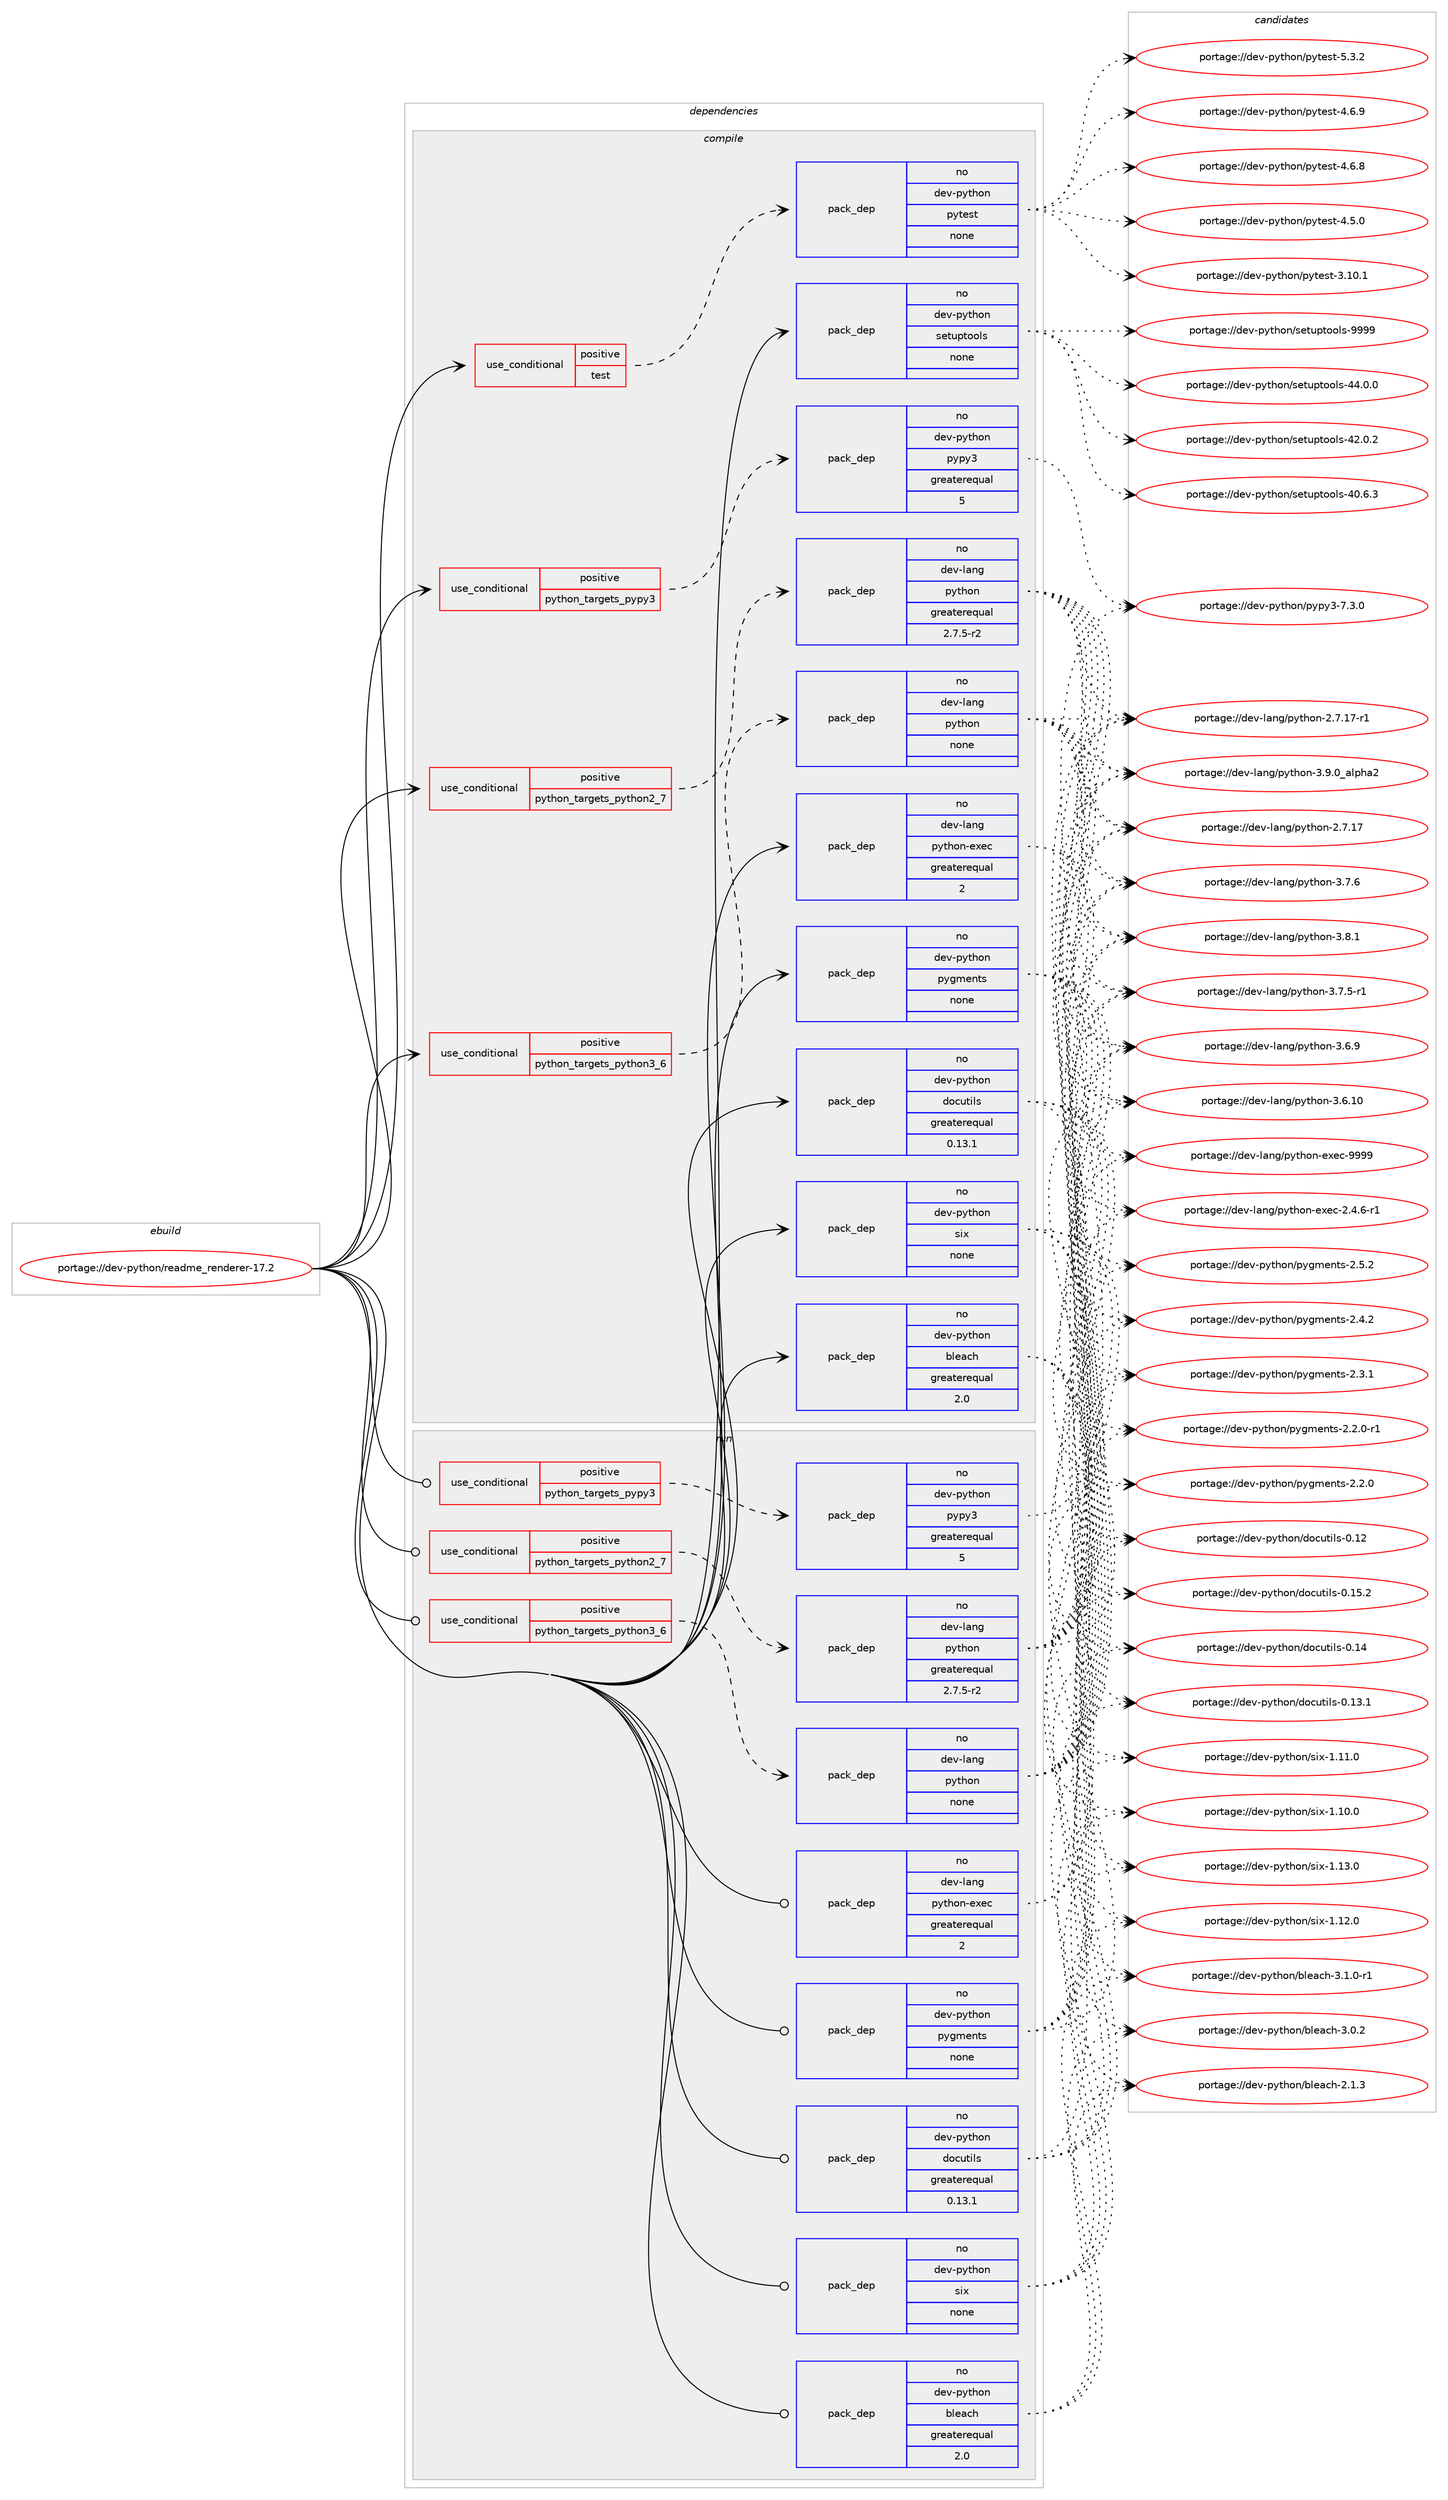digraph prolog {

# *************
# Graph options
# *************

newrank=true;
concentrate=true;
compound=true;
graph [rankdir=LR,fontname=Helvetica,fontsize=10,ranksep=1.5];#, ranksep=2.5, nodesep=0.2];
edge  [arrowhead=vee];
node  [fontname=Helvetica,fontsize=10];

# **********
# The ebuild
# **********

subgraph cluster_leftcol {
color=gray;
label=<<i>ebuild</i>>;
id [label="portage://dev-python/readme_renderer-17.2", color=red, width=4, href="../dev-python/readme_renderer-17.2.svg"];
}

# ****************
# The dependencies
# ****************

subgraph cluster_midcol {
color=gray;
label=<<i>dependencies</i>>;
subgraph cluster_compile {
fillcolor="#eeeeee";
style=filled;
label=<<i>compile</i>>;
subgraph cond106916 {
dependency428799 [label=<<TABLE BORDER="0" CELLBORDER="1" CELLSPACING="0" CELLPADDING="4"><TR><TD ROWSPAN="3" CELLPADDING="10">use_conditional</TD></TR><TR><TD>positive</TD></TR><TR><TD>python_targets_pypy3</TD></TR></TABLE>>, shape=none, color=red];
subgraph pack316983 {
dependency428800 [label=<<TABLE BORDER="0" CELLBORDER="1" CELLSPACING="0" CELLPADDING="4" WIDTH="220"><TR><TD ROWSPAN="6" CELLPADDING="30">pack_dep</TD></TR><TR><TD WIDTH="110">no</TD></TR><TR><TD>dev-python</TD></TR><TR><TD>pypy3</TD></TR><TR><TD>greaterequal</TD></TR><TR><TD>5</TD></TR></TABLE>>, shape=none, color=blue];
}
dependency428799:e -> dependency428800:w [weight=20,style="dashed",arrowhead="vee"];
}
id:e -> dependency428799:w [weight=20,style="solid",arrowhead="vee"];
subgraph cond106917 {
dependency428801 [label=<<TABLE BORDER="0" CELLBORDER="1" CELLSPACING="0" CELLPADDING="4"><TR><TD ROWSPAN="3" CELLPADDING="10">use_conditional</TD></TR><TR><TD>positive</TD></TR><TR><TD>python_targets_python2_7</TD></TR></TABLE>>, shape=none, color=red];
subgraph pack316984 {
dependency428802 [label=<<TABLE BORDER="0" CELLBORDER="1" CELLSPACING="0" CELLPADDING="4" WIDTH="220"><TR><TD ROWSPAN="6" CELLPADDING="30">pack_dep</TD></TR><TR><TD WIDTH="110">no</TD></TR><TR><TD>dev-lang</TD></TR><TR><TD>python</TD></TR><TR><TD>greaterequal</TD></TR><TR><TD>2.7.5-r2</TD></TR></TABLE>>, shape=none, color=blue];
}
dependency428801:e -> dependency428802:w [weight=20,style="dashed",arrowhead="vee"];
}
id:e -> dependency428801:w [weight=20,style="solid",arrowhead="vee"];
subgraph cond106918 {
dependency428803 [label=<<TABLE BORDER="0" CELLBORDER="1" CELLSPACING="0" CELLPADDING="4"><TR><TD ROWSPAN="3" CELLPADDING="10">use_conditional</TD></TR><TR><TD>positive</TD></TR><TR><TD>python_targets_python3_6</TD></TR></TABLE>>, shape=none, color=red];
subgraph pack316985 {
dependency428804 [label=<<TABLE BORDER="0" CELLBORDER="1" CELLSPACING="0" CELLPADDING="4" WIDTH="220"><TR><TD ROWSPAN="6" CELLPADDING="30">pack_dep</TD></TR><TR><TD WIDTH="110">no</TD></TR><TR><TD>dev-lang</TD></TR><TR><TD>python</TD></TR><TR><TD>none</TD></TR><TR><TD></TD></TR></TABLE>>, shape=none, color=blue];
}
dependency428803:e -> dependency428804:w [weight=20,style="dashed",arrowhead="vee"];
}
id:e -> dependency428803:w [weight=20,style="solid",arrowhead="vee"];
subgraph cond106919 {
dependency428805 [label=<<TABLE BORDER="0" CELLBORDER="1" CELLSPACING="0" CELLPADDING="4"><TR><TD ROWSPAN="3" CELLPADDING="10">use_conditional</TD></TR><TR><TD>positive</TD></TR><TR><TD>test</TD></TR></TABLE>>, shape=none, color=red];
subgraph pack316986 {
dependency428806 [label=<<TABLE BORDER="0" CELLBORDER="1" CELLSPACING="0" CELLPADDING="4" WIDTH="220"><TR><TD ROWSPAN="6" CELLPADDING="30">pack_dep</TD></TR><TR><TD WIDTH="110">no</TD></TR><TR><TD>dev-python</TD></TR><TR><TD>pytest</TD></TR><TR><TD>none</TD></TR><TR><TD></TD></TR></TABLE>>, shape=none, color=blue];
}
dependency428805:e -> dependency428806:w [weight=20,style="dashed",arrowhead="vee"];
}
id:e -> dependency428805:w [weight=20,style="solid",arrowhead="vee"];
subgraph pack316987 {
dependency428807 [label=<<TABLE BORDER="0" CELLBORDER="1" CELLSPACING="0" CELLPADDING="4" WIDTH="220"><TR><TD ROWSPAN="6" CELLPADDING="30">pack_dep</TD></TR><TR><TD WIDTH="110">no</TD></TR><TR><TD>dev-lang</TD></TR><TR><TD>python-exec</TD></TR><TR><TD>greaterequal</TD></TR><TR><TD>2</TD></TR></TABLE>>, shape=none, color=blue];
}
id:e -> dependency428807:w [weight=20,style="solid",arrowhead="vee"];
subgraph pack316988 {
dependency428808 [label=<<TABLE BORDER="0" CELLBORDER="1" CELLSPACING="0" CELLPADDING="4" WIDTH="220"><TR><TD ROWSPAN="6" CELLPADDING="30">pack_dep</TD></TR><TR><TD WIDTH="110">no</TD></TR><TR><TD>dev-python</TD></TR><TR><TD>bleach</TD></TR><TR><TD>greaterequal</TD></TR><TR><TD>2.0</TD></TR></TABLE>>, shape=none, color=blue];
}
id:e -> dependency428808:w [weight=20,style="solid",arrowhead="vee"];
subgraph pack316989 {
dependency428809 [label=<<TABLE BORDER="0" CELLBORDER="1" CELLSPACING="0" CELLPADDING="4" WIDTH="220"><TR><TD ROWSPAN="6" CELLPADDING="30">pack_dep</TD></TR><TR><TD WIDTH="110">no</TD></TR><TR><TD>dev-python</TD></TR><TR><TD>docutils</TD></TR><TR><TD>greaterequal</TD></TR><TR><TD>0.13.1</TD></TR></TABLE>>, shape=none, color=blue];
}
id:e -> dependency428809:w [weight=20,style="solid",arrowhead="vee"];
subgraph pack316990 {
dependency428810 [label=<<TABLE BORDER="0" CELLBORDER="1" CELLSPACING="0" CELLPADDING="4" WIDTH="220"><TR><TD ROWSPAN="6" CELLPADDING="30">pack_dep</TD></TR><TR><TD WIDTH="110">no</TD></TR><TR><TD>dev-python</TD></TR><TR><TD>pygments</TD></TR><TR><TD>none</TD></TR><TR><TD></TD></TR></TABLE>>, shape=none, color=blue];
}
id:e -> dependency428810:w [weight=20,style="solid",arrowhead="vee"];
subgraph pack316991 {
dependency428811 [label=<<TABLE BORDER="0" CELLBORDER="1" CELLSPACING="0" CELLPADDING="4" WIDTH="220"><TR><TD ROWSPAN="6" CELLPADDING="30">pack_dep</TD></TR><TR><TD WIDTH="110">no</TD></TR><TR><TD>dev-python</TD></TR><TR><TD>setuptools</TD></TR><TR><TD>none</TD></TR><TR><TD></TD></TR></TABLE>>, shape=none, color=blue];
}
id:e -> dependency428811:w [weight=20,style="solid",arrowhead="vee"];
subgraph pack316992 {
dependency428812 [label=<<TABLE BORDER="0" CELLBORDER="1" CELLSPACING="0" CELLPADDING="4" WIDTH="220"><TR><TD ROWSPAN="6" CELLPADDING="30">pack_dep</TD></TR><TR><TD WIDTH="110">no</TD></TR><TR><TD>dev-python</TD></TR><TR><TD>six</TD></TR><TR><TD>none</TD></TR><TR><TD></TD></TR></TABLE>>, shape=none, color=blue];
}
id:e -> dependency428812:w [weight=20,style="solid",arrowhead="vee"];
}
subgraph cluster_compileandrun {
fillcolor="#eeeeee";
style=filled;
label=<<i>compile and run</i>>;
}
subgraph cluster_run {
fillcolor="#eeeeee";
style=filled;
label=<<i>run</i>>;
subgraph cond106920 {
dependency428813 [label=<<TABLE BORDER="0" CELLBORDER="1" CELLSPACING="0" CELLPADDING="4"><TR><TD ROWSPAN="3" CELLPADDING="10">use_conditional</TD></TR><TR><TD>positive</TD></TR><TR><TD>python_targets_pypy3</TD></TR></TABLE>>, shape=none, color=red];
subgraph pack316993 {
dependency428814 [label=<<TABLE BORDER="0" CELLBORDER="1" CELLSPACING="0" CELLPADDING="4" WIDTH="220"><TR><TD ROWSPAN="6" CELLPADDING="30">pack_dep</TD></TR><TR><TD WIDTH="110">no</TD></TR><TR><TD>dev-python</TD></TR><TR><TD>pypy3</TD></TR><TR><TD>greaterequal</TD></TR><TR><TD>5</TD></TR></TABLE>>, shape=none, color=blue];
}
dependency428813:e -> dependency428814:w [weight=20,style="dashed",arrowhead="vee"];
}
id:e -> dependency428813:w [weight=20,style="solid",arrowhead="odot"];
subgraph cond106921 {
dependency428815 [label=<<TABLE BORDER="0" CELLBORDER="1" CELLSPACING="0" CELLPADDING="4"><TR><TD ROWSPAN="3" CELLPADDING="10">use_conditional</TD></TR><TR><TD>positive</TD></TR><TR><TD>python_targets_python2_7</TD></TR></TABLE>>, shape=none, color=red];
subgraph pack316994 {
dependency428816 [label=<<TABLE BORDER="0" CELLBORDER="1" CELLSPACING="0" CELLPADDING="4" WIDTH="220"><TR><TD ROWSPAN="6" CELLPADDING="30">pack_dep</TD></TR><TR><TD WIDTH="110">no</TD></TR><TR><TD>dev-lang</TD></TR><TR><TD>python</TD></TR><TR><TD>greaterequal</TD></TR><TR><TD>2.7.5-r2</TD></TR></TABLE>>, shape=none, color=blue];
}
dependency428815:e -> dependency428816:w [weight=20,style="dashed",arrowhead="vee"];
}
id:e -> dependency428815:w [weight=20,style="solid",arrowhead="odot"];
subgraph cond106922 {
dependency428817 [label=<<TABLE BORDER="0" CELLBORDER="1" CELLSPACING="0" CELLPADDING="4"><TR><TD ROWSPAN="3" CELLPADDING="10">use_conditional</TD></TR><TR><TD>positive</TD></TR><TR><TD>python_targets_python3_6</TD></TR></TABLE>>, shape=none, color=red];
subgraph pack316995 {
dependency428818 [label=<<TABLE BORDER="0" CELLBORDER="1" CELLSPACING="0" CELLPADDING="4" WIDTH="220"><TR><TD ROWSPAN="6" CELLPADDING="30">pack_dep</TD></TR><TR><TD WIDTH="110">no</TD></TR><TR><TD>dev-lang</TD></TR><TR><TD>python</TD></TR><TR><TD>none</TD></TR><TR><TD></TD></TR></TABLE>>, shape=none, color=blue];
}
dependency428817:e -> dependency428818:w [weight=20,style="dashed",arrowhead="vee"];
}
id:e -> dependency428817:w [weight=20,style="solid",arrowhead="odot"];
subgraph pack316996 {
dependency428819 [label=<<TABLE BORDER="0" CELLBORDER="1" CELLSPACING="0" CELLPADDING="4" WIDTH="220"><TR><TD ROWSPAN="6" CELLPADDING="30">pack_dep</TD></TR><TR><TD WIDTH="110">no</TD></TR><TR><TD>dev-lang</TD></TR><TR><TD>python-exec</TD></TR><TR><TD>greaterequal</TD></TR><TR><TD>2</TD></TR></TABLE>>, shape=none, color=blue];
}
id:e -> dependency428819:w [weight=20,style="solid",arrowhead="odot"];
subgraph pack316997 {
dependency428820 [label=<<TABLE BORDER="0" CELLBORDER="1" CELLSPACING="0" CELLPADDING="4" WIDTH="220"><TR><TD ROWSPAN="6" CELLPADDING="30">pack_dep</TD></TR><TR><TD WIDTH="110">no</TD></TR><TR><TD>dev-python</TD></TR><TR><TD>bleach</TD></TR><TR><TD>greaterequal</TD></TR><TR><TD>2.0</TD></TR></TABLE>>, shape=none, color=blue];
}
id:e -> dependency428820:w [weight=20,style="solid",arrowhead="odot"];
subgraph pack316998 {
dependency428821 [label=<<TABLE BORDER="0" CELLBORDER="1" CELLSPACING="0" CELLPADDING="4" WIDTH="220"><TR><TD ROWSPAN="6" CELLPADDING="30">pack_dep</TD></TR><TR><TD WIDTH="110">no</TD></TR><TR><TD>dev-python</TD></TR><TR><TD>docutils</TD></TR><TR><TD>greaterequal</TD></TR><TR><TD>0.13.1</TD></TR></TABLE>>, shape=none, color=blue];
}
id:e -> dependency428821:w [weight=20,style="solid",arrowhead="odot"];
subgraph pack316999 {
dependency428822 [label=<<TABLE BORDER="0" CELLBORDER="1" CELLSPACING="0" CELLPADDING="4" WIDTH="220"><TR><TD ROWSPAN="6" CELLPADDING="30">pack_dep</TD></TR><TR><TD WIDTH="110">no</TD></TR><TR><TD>dev-python</TD></TR><TR><TD>pygments</TD></TR><TR><TD>none</TD></TR><TR><TD></TD></TR></TABLE>>, shape=none, color=blue];
}
id:e -> dependency428822:w [weight=20,style="solid",arrowhead="odot"];
subgraph pack317000 {
dependency428823 [label=<<TABLE BORDER="0" CELLBORDER="1" CELLSPACING="0" CELLPADDING="4" WIDTH="220"><TR><TD ROWSPAN="6" CELLPADDING="30">pack_dep</TD></TR><TR><TD WIDTH="110">no</TD></TR><TR><TD>dev-python</TD></TR><TR><TD>six</TD></TR><TR><TD>none</TD></TR><TR><TD></TD></TR></TABLE>>, shape=none, color=blue];
}
id:e -> dependency428823:w [weight=20,style="solid",arrowhead="odot"];
}
}

# **************
# The candidates
# **************

subgraph cluster_choices {
rank=same;
color=gray;
label=<<i>candidates</i>>;

subgraph choice316983 {
color=black;
nodesep=1;
choice100101118451121211161041111104711212111212151455546514648 [label="portage://dev-python/pypy3-7.3.0", color=red, width=4,href="../dev-python/pypy3-7.3.0.svg"];
dependency428800:e -> choice100101118451121211161041111104711212111212151455546514648:w [style=dotted,weight="100"];
}
subgraph choice316984 {
color=black;
nodesep=1;
choice10010111845108971101034711212111610411111045514657464895971081121049750 [label="portage://dev-lang/python-3.9.0_alpha2", color=red, width=4,href="../dev-lang/python-3.9.0_alpha2.svg"];
choice100101118451089711010347112121116104111110455146564649 [label="portage://dev-lang/python-3.8.1", color=red, width=4,href="../dev-lang/python-3.8.1.svg"];
choice100101118451089711010347112121116104111110455146554654 [label="portage://dev-lang/python-3.7.6", color=red, width=4,href="../dev-lang/python-3.7.6.svg"];
choice1001011184510897110103471121211161041111104551465546534511449 [label="portage://dev-lang/python-3.7.5-r1", color=red, width=4,href="../dev-lang/python-3.7.5-r1.svg"];
choice100101118451089711010347112121116104111110455146544657 [label="portage://dev-lang/python-3.6.9", color=red, width=4,href="../dev-lang/python-3.6.9.svg"];
choice10010111845108971101034711212111610411111045514654464948 [label="portage://dev-lang/python-3.6.10", color=red, width=4,href="../dev-lang/python-3.6.10.svg"];
choice100101118451089711010347112121116104111110455046554649554511449 [label="portage://dev-lang/python-2.7.17-r1", color=red, width=4,href="../dev-lang/python-2.7.17-r1.svg"];
choice10010111845108971101034711212111610411111045504655464955 [label="portage://dev-lang/python-2.7.17", color=red, width=4,href="../dev-lang/python-2.7.17.svg"];
dependency428802:e -> choice10010111845108971101034711212111610411111045514657464895971081121049750:w [style=dotted,weight="100"];
dependency428802:e -> choice100101118451089711010347112121116104111110455146564649:w [style=dotted,weight="100"];
dependency428802:e -> choice100101118451089711010347112121116104111110455146554654:w [style=dotted,weight="100"];
dependency428802:e -> choice1001011184510897110103471121211161041111104551465546534511449:w [style=dotted,weight="100"];
dependency428802:e -> choice100101118451089711010347112121116104111110455146544657:w [style=dotted,weight="100"];
dependency428802:e -> choice10010111845108971101034711212111610411111045514654464948:w [style=dotted,weight="100"];
dependency428802:e -> choice100101118451089711010347112121116104111110455046554649554511449:w [style=dotted,weight="100"];
dependency428802:e -> choice10010111845108971101034711212111610411111045504655464955:w [style=dotted,weight="100"];
}
subgraph choice316985 {
color=black;
nodesep=1;
choice10010111845108971101034711212111610411111045514657464895971081121049750 [label="portage://dev-lang/python-3.9.0_alpha2", color=red, width=4,href="../dev-lang/python-3.9.0_alpha2.svg"];
choice100101118451089711010347112121116104111110455146564649 [label="portage://dev-lang/python-3.8.1", color=red, width=4,href="../dev-lang/python-3.8.1.svg"];
choice100101118451089711010347112121116104111110455146554654 [label="portage://dev-lang/python-3.7.6", color=red, width=4,href="../dev-lang/python-3.7.6.svg"];
choice1001011184510897110103471121211161041111104551465546534511449 [label="portage://dev-lang/python-3.7.5-r1", color=red, width=4,href="../dev-lang/python-3.7.5-r1.svg"];
choice100101118451089711010347112121116104111110455146544657 [label="portage://dev-lang/python-3.6.9", color=red, width=4,href="../dev-lang/python-3.6.9.svg"];
choice10010111845108971101034711212111610411111045514654464948 [label="portage://dev-lang/python-3.6.10", color=red, width=4,href="../dev-lang/python-3.6.10.svg"];
choice100101118451089711010347112121116104111110455046554649554511449 [label="portage://dev-lang/python-2.7.17-r1", color=red, width=4,href="../dev-lang/python-2.7.17-r1.svg"];
choice10010111845108971101034711212111610411111045504655464955 [label="portage://dev-lang/python-2.7.17", color=red, width=4,href="../dev-lang/python-2.7.17.svg"];
dependency428804:e -> choice10010111845108971101034711212111610411111045514657464895971081121049750:w [style=dotted,weight="100"];
dependency428804:e -> choice100101118451089711010347112121116104111110455146564649:w [style=dotted,weight="100"];
dependency428804:e -> choice100101118451089711010347112121116104111110455146554654:w [style=dotted,weight="100"];
dependency428804:e -> choice1001011184510897110103471121211161041111104551465546534511449:w [style=dotted,weight="100"];
dependency428804:e -> choice100101118451089711010347112121116104111110455146544657:w [style=dotted,weight="100"];
dependency428804:e -> choice10010111845108971101034711212111610411111045514654464948:w [style=dotted,weight="100"];
dependency428804:e -> choice100101118451089711010347112121116104111110455046554649554511449:w [style=dotted,weight="100"];
dependency428804:e -> choice10010111845108971101034711212111610411111045504655464955:w [style=dotted,weight="100"];
}
subgraph choice316986 {
color=black;
nodesep=1;
choice1001011184511212111610411111047112121116101115116455346514650 [label="portage://dev-python/pytest-5.3.2", color=red, width=4,href="../dev-python/pytest-5.3.2.svg"];
choice1001011184511212111610411111047112121116101115116455246544657 [label="portage://dev-python/pytest-4.6.9", color=red, width=4,href="../dev-python/pytest-4.6.9.svg"];
choice1001011184511212111610411111047112121116101115116455246544656 [label="portage://dev-python/pytest-4.6.8", color=red, width=4,href="../dev-python/pytest-4.6.8.svg"];
choice1001011184511212111610411111047112121116101115116455246534648 [label="portage://dev-python/pytest-4.5.0", color=red, width=4,href="../dev-python/pytest-4.5.0.svg"];
choice100101118451121211161041111104711212111610111511645514649484649 [label="portage://dev-python/pytest-3.10.1", color=red, width=4,href="../dev-python/pytest-3.10.1.svg"];
dependency428806:e -> choice1001011184511212111610411111047112121116101115116455346514650:w [style=dotted,weight="100"];
dependency428806:e -> choice1001011184511212111610411111047112121116101115116455246544657:w [style=dotted,weight="100"];
dependency428806:e -> choice1001011184511212111610411111047112121116101115116455246544656:w [style=dotted,weight="100"];
dependency428806:e -> choice1001011184511212111610411111047112121116101115116455246534648:w [style=dotted,weight="100"];
dependency428806:e -> choice100101118451121211161041111104711212111610111511645514649484649:w [style=dotted,weight="100"];
}
subgraph choice316987 {
color=black;
nodesep=1;
choice10010111845108971101034711212111610411111045101120101994557575757 [label="portage://dev-lang/python-exec-9999", color=red, width=4,href="../dev-lang/python-exec-9999.svg"];
choice10010111845108971101034711212111610411111045101120101994550465246544511449 [label="portage://dev-lang/python-exec-2.4.6-r1", color=red, width=4,href="../dev-lang/python-exec-2.4.6-r1.svg"];
dependency428807:e -> choice10010111845108971101034711212111610411111045101120101994557575757:w [style=dotted,weight="100"];
dependency428807:e -> choice10010111845108971101034711212111610411111045101120101994550465246544511449:w [style=dotted,weight="100"];
}
subgraph choice316988 {
color=black;
nodesep=1;
choice10010111845112121116104111110479810810197991044551464946484511449 [label="portage://dev-python/bleach-3.1.0-r1", color=red, width=4,href="../dev-python/bleach-3.1.0-r1.svg"];
choice1001011184511212111610411111047981081019799104455146484650 [label="portage://dev-python/bleach-3.0.2", color=red, width=4,href="../dev-python/bleach-3.0.2.svg"];
choice1001011184511212111610411111047981081019799104455046494651 [label="portage://dev-python/bleach-2.1.3", color=red, width=4,href="../dev-python/bleach-2.1.3.svg"];
dependency428808:e -> choice10010111845112121116104111110479810810197991044551464946484511449:w [style=dotted,weight="100"];
dependency428808:e -> choice1001011184511212111610411111047981081019799104455146484650:w [style=dotted,weight="100"];
dependency428808:e -> choice1001011184511212111610411111047981081019799104455046494651:w [style=dotted,weight="100"];
}
subgraph choice316989 {
color=black;
nodesep=1;
choice10010111845112121116104111110471001119911711610510811545484649534650 [label="portage://dev-python/docutils-0.15.2", color=red, width=4,href="../dev-python/docutils-0.15.2.svg"];
choice1001011184511212111610411111047100111991171161051081154548464952 [label="portage://dev-python/docutils-0.14", color=red, width=4,href="../dev-python/docutils-0.14.svg"];
choice10010111845112121116104111110471001119911711610510811545484649514649 [label="portage://dev-python/docutils-0.13.1", color=red, width=4,href="../dev-python/docutils-0.13.1.svg"];
choice1001011184511212111610411111047100111991171161051081154548464950 [label="portage://dev-python/docutils-0.12", color=red, width=4,href="../dev-python/docutils-0.12.svg"];
dependency428809:e -> choice10010111845112121116104111110471001119911711610510811545484649534650:w [style=dotted,weight="100"];
dependency428809:e -> choice1001011184511212111610411111047100111991171161051081154548464952:w [style=dotted,weight="100"];
dependency428809:e -> choice10010111845112121116104111110471001119911711610510811545484649514649:w [style=dotted,weight="100"];
dependency428809:e -> choice1001011184511212111610411111047100111991171161051081154548464950:w [style=dotted,weight="100"];
}
subgraph choice316990 {
color=black;
nodesep=1;
choice1001011184511212111610411111047112121103109101110116115455046534650 [label="portage://dev-python/pygments-2.5.2", color=red, width=4,href="../dev-python/pygments-2.5.2.svg"];
choice1001011184511212111610411111047112121103109101110116115455046524650 [label="portage://dev-python/pygments-2.4.2", color=red, width=4,href="../dev-python/pygments-2.4.2.svg"];
choice1001011184511212111610411111047112121103109101110116115455046514649 [label="portage://dev-python/pygments-2.3.1", color=red, width=4,href="../dev-python/pygments-2.3.1.svg"];
choice10010111845112121116104111110471121211031091011101161154550465046484511449 [label="portage://dev-python/pygments-2.2.0-r1", color=red, width=4,href="../dev-python/pygments-2.2.0-r1.svg"];
choice1001011184511212111610411111047112121103109101110116115455046504648 [label="portage://dev-python/pygments-2.2.0", color=red, width=4,href="../dev-python/pygments-2.2.0.svg"];
dependency428810:e -> choice1001011184511212111610411111047112121103109101110116115455046534650:w [style=dotted,weight="100"];
dependency428810:e -> choice1001011184511212111610411111047112121103109101110116115455046524650:w [style=dotted,weight="100"];
dependency428810:e -> choice1001011184511212111610411111047112121103109101110116115455046514649:w [style=dotted,weight="100"];
dependency428810:e -> choice10010111845112121116104111110471121211031091011101161154550465046484511449:w [style=dotted,weight="100"];
dependency428810:e -> choice1001011184511212111610411111047112121103109101110116115455046504648:w [style=dotted,weight="100"];
}
subgraph choice316991 {
color=black;
nodesep=1;
choice10010111845112121116104111110471151011161171121161111111081154557575757 [label="portage://dev-python/setuptools-9999", color=red, width=4,href="../dev-python/setuptools-9999.svg"];
choice100101118451121211161041111104711510111611711211611111110811545525246484648 [label="portage://dev-python/setuptools-44.0.0", color=red, width=4,href="../dev-python/setuptools-44.0.0.svg"];
choice100101118451121211161041111104711510111611711211611111110811545525046484650 [label="portage://dev-python/setuptools-42.0.2", color=red, width=4,href="../dev-python/setuptools-42.0.2.svg"];
choice100101118451121211161041111104711510111611711211611111110811545524846544651 [label="portage://dev-python/setuptools-40.6.3", color=red, width=4,href="../dev-python/setuptools-40.6.3.svg"];
dependency428811:e -> choice10010111845112121116104111110471151011161171121161111111081154557575757:w [style=dotted,weight="100"];
dependency428811:e -> choice100101118451121211161041111104711510111611711211611111110811545525246484648:w [style=dotted,weight="100"];
dependency428811:e -> choice100101118451121211161041111104711510111611711211611111110811545525046484650:w [style=dotted,weight="100"];
dependency428811:e -> choice100101118451121211161041111104711510111611711211611111110811545524846544651:w [style=dotted,weight="100"];
}
subgraph choice316992 {
color=black;
nodesep=1;
choice100101118451121211161041111104711510512045494649514648 [label="portage://dev-python/six-1.13.0", color=red, width=4,href="../dev-python/six-1.13.0.svg"];
choice100101118451121211161041111104711510512045494649504648 [label="portage://dev-python/six-1.12.0", color=red, width=4,href="../dev-python/six-1.12.0.svg"];
choice100101118451121211161041111104711510512045494649494648 [label="portage://dev-python/six-1.11.0", color=red, width=4,href="../dev-python/six-1.11.0.svg"];
choice100101118451121211161041111104711510512045494649484648 [label="portage://dev-python/six-1.10.0", color=red, width=4,href="../dev-python/six-1.10.0.svg"];
dependency428812:e -> choice100101118451121211161041111104711510512045494649514648:w [style=dotted,weight="100"];
dependency428812:e -> choice100101118451121211161041111104711510512045494649504648:w [style=dotted,weight="100"];
dependency428812:e -> choice100101118451121211161041111104711510512045494649494648:w [style=dotted,weight="100"];
dependency428812:e -> choice100101118451121211161041111104711510512045494649484648:w [style=dotted,weight="100"];
}
subgraph choice316993 {
color=black;
nodesep=1;
choice100101118451121211161041111104711212111212151455546514648 [label="portage://dev-python/pypy3-7.3.0", color=red, width=4,href="../dev-python/pypy3-7.3.0.svg"];
dependency428814:e -> choice100101118451121211161041111104711212111212151455546514648:w [style=dotted,weight="100"];
}
subgraph choice316994 {
color=black;
nodesep=1;
choice10010111845108971101034711212111610411111045514657464895971081121049750 [label="portage://dev-lang/python-3.9.0_alpha2", color=red, width=4,href="../dev-lang/python-3.9.0_alpha2.svg"];
choice100101118451089711010347112121116104111110455146564649 [label="portage://dev-lang/python-3.8.1", color=red, width=4,href="../dev-lang/python-3.8.1.svg"];
choice100101118451089711010347112121116104111110455146554654 [label="portage://dev-lang/python-3.7.6", color=red, width=4,href="../dev-lang/python-3.7.6.svg"];
choice1001011184510897110103471121211161041111104551465546534511449 [label="portage://dev-lang/python-3.7.5-r1", color=red, width=4,href="../dev-lang/python-3.7.5-r1.svg"];
choice100101118451089711010347112121116104111110455146544657 [label="portage://dev-lang/python-3.6.9", color=red, width=4,href="../dev-lang/python-3.6.9.svg"];
choice10010111845108971101034711212111610411111045514654464948 [label="portage://dev-lang/python-3.6.10", color=red, width=4,href="../dev-lang/python-3.6.10.svg"];
choice100101118451089711010347112121116104111110455046554649554511449 [label="portage://dev-lang/python-2.7.17-r1", color=red, width=4,href="../dev-lang/python-2.7.17-r1.svg"];
choice10010111845108971101034711212111610411111045504655464955 [label="portage://dev-lang/python-2.7.17", color=red, width=4,href="../dev-lang/python-2.7.17.svg"];
dependency428816:e -> choice10010111845108971101034711212111610411111045514657464895971081121049750:w [style=dotted,weight="100"];
dependency428816:e -> choice100101118451089711010347112121116104111110455146564649:w [style=dotted,weight="100"];
dependency428816:e -> choice100101118451089711010347112121116104111110455146554654:w [style=dotted,weight="100"];
dependency428816:e -> choice1001011184510897110103471121211161041111104551465546534511449:w [style=dotted,weight="100"];
dependency428816:e -> choice100101118451089711010347112121116104111110455146544657:w [style=dotted,weight="100"];
dependency428816:e -> choice10010111845108971101034711212111610411111045514654464948:w [style=dotted,weight="100"];
dependency428816:e -> choice100101118451089711010347112121116104111110455046554649554511449:w [style=dotted,weight="100"];
dependency428816:e -> choice10010111845108971101034711212111610411111045504655464955:w [style=dotted,weight="100"];
}
subgraph choice316995 {
color=black;
nodesep=1;
choice10010111845108971101034711212111610411111045514657464895971081121049750 [label="portage://dev-lang/python-3.9.0_alpha2", color=red, width=4,href="../dev-lang/python-3.9.0_alpha2.svg"];
choice100101118451089711010347112121116104111110455146564649 [label="portage://dev-lang/python-3.8.1", color=red, width=4,href="../dev-lang/python-3.8.1.svg"];
choice100101118451089711010347112121116104111110455146554654 [label="portage://dev-lang/python-3.7.6", color=red, width=4,href="../dev-lang/python-3.7.6.svg"];
choice1001011184510897110103471121211161041111104551465546534511449 [label="portage://dev-lang/python-3.7.5-r1", color=red, width=4,href="../dev-lang/python-3.7.5-r1.svg"];
choice100101118451089711010347112121116104111110455146544657 [label="portage://dev-lang/python-3.6.9", color=red, width=4,href="../dev-lang/python-3.6.9.svg"];
choice10010111845108971101034711212111610411111045514654464948 [label="portage://dev-lang/python-3.6.10", color=red, width=4,href="../dev-lang/python-3.6.10.svg"];
choice100101118451089711010347112121116104111110455046554649554511449 [label="portage://dev-lang/python-2.7.17-r1", color=red, width=4,href="../dev-lang/python-2.7.17-r1.svg"];
choice10010111845108971101034711212111610411111045504655464955 [label="portage://dev-lang/python-2.7.17", color=red, width=4,href="../dev-lang/python-2.7.17.svg"];
dependency428818:e -> choice10010111845108971101034711212111610411111045514657464895971081121049750:w [style=dotted,weight="100"];
dependency428818:e -> choice100101118451089711010347112121116104111110455146564649:w [style=dotted,weight="100"];
dependency428818:e -> choice100101118451089711010347112121116104111110455146554654:w [style=dotted,weight="100"];
dependency428818:e -> choice1001011184510897110103471121211161041111104551465546534511449:w [style=dotted,weight="100"];
dependency428818:e -> choice100101118451089711010347112121116104111110455146544657:w [style=dotted,weight="100"];
dependency428818:e -> choice10010111845108971101034711212111610411111045514654464948:w [style=dotted,weight="100"];
dependency428818:e -> choice100101118451089711010347112121116104111110455046554649554511449:w [style=dotted,weight="100"];
dependency428818:e -> choice10010111845108971101034711212111610411111045504655464955:w [style=dotted,weight="100"];
}
subgraph choice316996 {
color=black;
nodesep=1;
choice10010111845108971101034711212111610411111045101120101994557575757 [label="portage://dev-lang/python-exec-9999", color=red, width=4,href="../dev-lang/python-exec-9999.svg"];
choice10010111845108971101034711212111610411111045101120101994550465246544511449 [label="portage://dev-lang/python-exec-2.4.6-r1", color=red, width=4,href="../dev-lang/python-exec-2.4.6-r1.svg"];
dependency428819:e -> choice10010111845108971101034711212111610411111045101120101994557575757:w [style=dotted,weight="100"];
dependency428819:e -> choice10010111845108971101034711212111610411111045101120101994550465246544511449:w [style=dotted,weight="100"];
}
subgraph choice316997 {
color=black;
nodesep=1;
choice10010111845112121116104111110479810810197991044551464946484511449 [label="portage://dev-python/bleach-3.1.0-r1", color=red, width=4,href="../dev-python/bleach-3.1.0-r1.svg"];
choice1001011184511212111610411111047981081019799104455146484650 [label="portage://dev-python/bleach-3.0.2", color=red, width=4,href="../dev-python/bleach-3.0.2.svg"];
choice1001011184511212111610411111047981081019799104455046494651 [label="portage://dev-python/bleach-2.1.3", color=red, width=4,href="../dev-python/bleach-2.1.3.svg"];
dependency428820:e -> choice10010111845112121116104111110479810810197991044551464946484511449:w [style=dotted,weight="100"];
dependency428820:e -> choice1001011184511212111610411111047981081019799104455146484650:w [style=dotted,weight="100"];
dependency428820:e -> choice1001011184511212111610411111047981081019799104455046494651:w [style=dotted,weight="100"];
}
subgraph choice316998 {
color=black;
nodesep=1;
choice10010111845112121116104111110471001119911711610510811545484649534650 [label="portage://dev-python/docutils-0.15.2", color=red, width=4,href="../dev-python/docutils-0.15.2.svg"];
choice1001011184511212111610411111047100111991171161051081154548464952 [label="portage://dev-python/docutils-0.14", color=red, width=4,href="../dev-python/docutils-0.14.svg"];
choice10010111845112121116104111110471001119911711610510811545484649514649 [label="portage://dev-python/docutils-0.13.1", color=red, width=4,href="../dev-python/docutils-0.13.1.svg"];
choice1001011184511212111610411111047100111991171161051081154548464950 [label="portage://dev-python/docutils-0.12", color=red, width=4,href="../dev-python/docutils-0.12.svg"];
dependency428821:e -> choice10010111845112121116104111110471001119911711610510811545484649534650:w [style=dotted,weight="100"];
dependency428821:e -> choice1001011184511212111610411111047100111991171161051081154548464952:w [style=dotted,weight="100"];
dependency428821:e -> choice10010111845112121116104111110471001119911711610510811545484649514649:w [style=dotted,weight="100"];
dependency428821:e -> choice1001011184511212111610411111047100111991171161051081154548464950:w [style=dotted,weight="100"];
}
subgraph choice316999 {
color=black;
nodesep=1;
choice1001011184511212111610411111047112121103109101110116115455046534650 [label="portage://dev-python/pygments-2.5.2", color=red, width=4,href="../dev-python/pygments-2.5.2.svg"];
choice1001011184511212111610411111047112121103109101110116115455046524650 [label="portage://dev-python/pygments-2.4.2", color=red, width=4,href="../dev-python/pygments-2.4.2.svg"];
choice1001011184511212111610411111047112121103109101110116115455046514649 [label="portage://dev-python/pygments-2.3.1", color=red, width=4,href="../dev-python/pygments-2.3.1.svg"];
choice10010111845112121116104111110471121211031091011101161154550465046484511449 [label="portage://dev-python/pygments-2.2.0-r1", color=red, width=4,href="../dev-python/pygments-2.2.0-r1.svg"];
choice1001011184511212111610411111047112121103109101110116115455046504648 [label="portage://dev-python/pygments-2.2.0", color=red, width=4,href="../dev-python/pygments-2.2.0.svg"];
dependency428822:e -> choice1001011184511212111610411111047112121103109101110116115455046534650:w [style=dotted,weight="100"];
dependency428822:e -> choice1001011184511212111610411111047112121103109101110116115455046524650:w [style=dotted,weight="100"];
dependency428822:e -> choice1001011184511212111610411111047112121103109101110116115455046514649:w [style=dotted,weight="100"];
dependency428822:e -> choice10010111845112121116104111110471121211031091011101161154550465046484511449:w [style=dotted,weight="100"];
dependency428822:e -> choice1001011184511212111610411111047112121103109101110116115455046504648:w [style=dotted,weight="100"];
}
subgraph choice317000 {
color=black;
nodesep=1;
choice100101118451121211161041111104711510512045494649514648 [label="portage://dev-python/six-1.13.0", color=red, width=4,href="../dev-python/six-1.13.0.svg"];
choice100101118451121211161041111104711510512045494649504648 [label="portage://dev-python/six-1.12.0", color=red, width=4,href="../dev-python/six-1.12.0.svg"];
choice100101118451121211161041111104711510512045494649494648 [label="portage://dev-python/six-1.11.0", color=red, width=4,href="../dev-python/six-1.11.0.svg"];
choice100101118451121211161041111104711510512045494649484648 [label="portage://dev-python/six-1.10.0", color=red, width=4,href="../dev-python/six-1.10.0.svg"];
dependency428823:e -> choice100101118451121211161041111104711510512045494649514648:w [style=dotted,weight="100"];
dependency428823:e -> choice100101118451121211161041111104711510512045494649504648:w [style=dotted,weight="100"];
dependency428823:e -> choice100101118451121211161041111104711510512045494649494648:w [style=dotted,weight="100"];
dependency428823:e -> choice100101118451121211161041111104711510512045494649484648:w [style=dotted,weight="100"];
}
}

}
